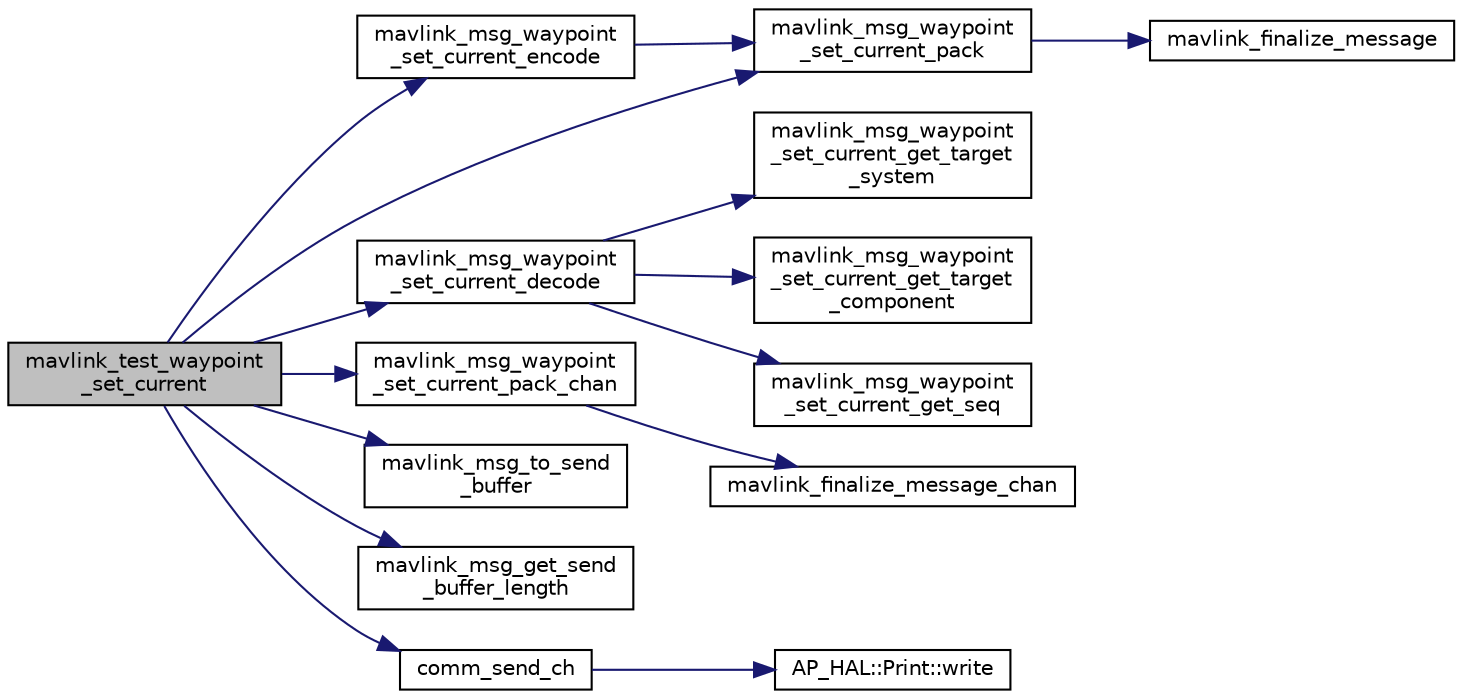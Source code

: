 digraph "mavlink_test_waypoint_set_current"
{
 // INTERACTIVE_SVG=YES
  edge [fontname="Helvetica",fontsize="10",labelfontname="Helvetica",labelfontsize="10"];
  node [fontname="Helvetica",fontsize="10",shape=record];
  rankdir="LR";
  Node1 [label="mavlink_test_waypoint\l_set_current",height=0.2,width=0.4,color="black", fillcolor="grey75", style="filled" fontcolor="black"];
  Node1 -> Node2 [color="midnightblue",fontsize="10",style="solid",fontname="Helvetica"];
  Node2 [label="mavlink_msg_waypoint\l_set_current_encode",height=0.2,width=0.4,color="black", fillcolor="white", style="filled",URL="$mavlink__msg__waypoint__set__current_8h.html#acafcf488bb03fa7547cc61562124083a",tooltip="Encode a waypoint_set_current struct into a message. "];
  Node2 -> Node3 [color="midnightblue",fontsize="10",style="solid",fontname="Helvetica"];
  Node3 [label="mavlink_msg_waypoint\l_set_current_pack",height=0.2,width=0.4,color="black", fillcolor="white", style="filled",URL="$mavlink__msg__waypoint__set__current_8h.html#a816115f851f77949a8b4e204a9b769ce",tooltip="Pack a waypoint_set_current message. "];
  Node3 -> Node4 [color="midnightblue",fontsize="10",style="solid",fontname="Helvetica"];
  Node4 [label="mavlink_finalize_message",height=0.2,width=0.4,color="black", fillcolor="white", style="filled",URL="$v0_89_2mavlink__helpers_8h.html#af3bea083c5ec83f5b6570b2bd4a817d0",tooltip="Finalize a MAVLink message with MAVLINK_COMM_0 as default channel. "];
  Node1 -> Node5 [color="midnightblue",fontsize="10",style="solid",fontname="Helvetica"];
  Node5 [label="mavlink_msg_waypoint\l_set_current_decode",height=0.2,width=0.4,color="black", fillcolor="white", style="filled",URL="$mavlink__msg__waypoint__set__current_8h.html#a8e34ace44a9e5b77bdea128222aadf0c",tooltip="Decode a waypoint_set_current message into a struct. "];
  Node5 -> Node6 [color="midnightblue",fontsize="10",style="solid",fontname="Helvetica"];
  Node6 [label="mavlink_msg_waypoint\l_set_current_get_target\l_system",height=0.2,width=0.4,color="black", fillcolor="white", style="filled",URL="$mavlink__msg__waypoint__set__current_8h.html#a217be2f1832881c57af1895d62fbea84",tooltip="Send a waypoint_set_current message. "];
  Node5 -> Node7 [color="midnightblue",fontsize="10",style="solid",fontname="Helvetica"];
  Node7 [label="mavlink_msg_waypoint\l_set_current_get_target\l_component",height=0.2,width=0.4,color="black", fillcolor="white", style="filled",URL="$mavlink__msg__waypoint__set__current_8h.html#aafc223c6578e6b2c7f91262c5c28d754",tooltip="Get field target_component from waypoint_set_current message. "];
  Node5 -> Node8 [color="midnightblue",fontsize="10",style="solid",fontname="Helvetica"];
  Node8 [label="mavlink_msg_waypoint\l_set_current_get_seq",height=0.2,width=0.4,color="black", fillcolor="white", style="filled",URL="$mavlink__msg__waypoint__set__current_8h.html#aef006f9deabfcbb6268eef19614a84d6",tooltip="Get field seq from waypoint_set_current message. "];
  Node1 -> Node3 [color="midnightblue",fontsize="10",style="solid",fontname="Helvetica"];
  Node1 -> Node9 [color="midnightblue",fontsize="10",style="solid",fontname="Helvetica"];
  Node9 [label="mavlink_msg_waypoint\l_set_current_pack_chan",height=0.2,width=0.4,color="black", fillcolor="white", style="filled",URL="$mavlink__msg__waypoint__set__current_8h.html#af8deef3059064225ddb2530689828d99",tooltip="Pack a waypoint_set_current message on a channel. "];
  Node9 -> Node10 [color="midnightblue",fontsize="10",style="solid",fontname="Helvetica"];
  Node10 [label="mavlink_finalize_message_chan",height=0.2,width=0.4,color="black", fillcolor="white", style="filled",URL="$v0_89_2mavlink__helpers_8h.html#aa66131138fc02101dcc73b4b556ab422",tooltip="Finalize a MAVLink message with channel assignment. "];
  Node1 -> Node11 [color="midnightblue",fontsize="10",style="solid",fontname="Helvetica"];
  Node11 [label="mavlink_msg_to_send\l_buffer",height=0.2,width=0.4,color="black", fillcolor="white", style="filled",URL="$v0_89_2mavlink__helpers_8h.html#afea0a9befa84822fd62c2899ea0d849e",tooltip="Pack a message to send it over a serial byte stream. "];
  Node1 -> Node12 [color="midnightblue",fontsize="10",style="solid",fontname="Helvetica"];
  Node12 [label="mavlink_msg_get_send\l_buffer_length",height=0.2,width=0.4,color="black", fillcolor="white", style="filled",URL="$v0_89_2protocol_8h.html#aa86c08f27aabb7a2e12a67f189f590c8",tooltip="Get the required buffer size for this message. "];
  Node1 -> Node13 [color="midnightblue",fontsize="10",style="solid",fontname="Helvetica"];
  Node13 [label="comm_send_ch",height=0.2,width=0.4,color="black", fillcolor="white", style="filled",URL="$GCS__MAVLink_8h.html#ab753873a1ee10adedd0ce246311468f8"];
  Node13 -> Node14 [color="midnightblue",fontsize="10",style="solid",fontname="Helvetica"];
  Node14 [label="AP_HAL::Print::write",height=0.2,width=0.4,color="black", fillcolor="white", style="filled",URL="$classAP__HAL_1_1Print.html#acc65391952a43334f8f5c9bef341f501"];
}
